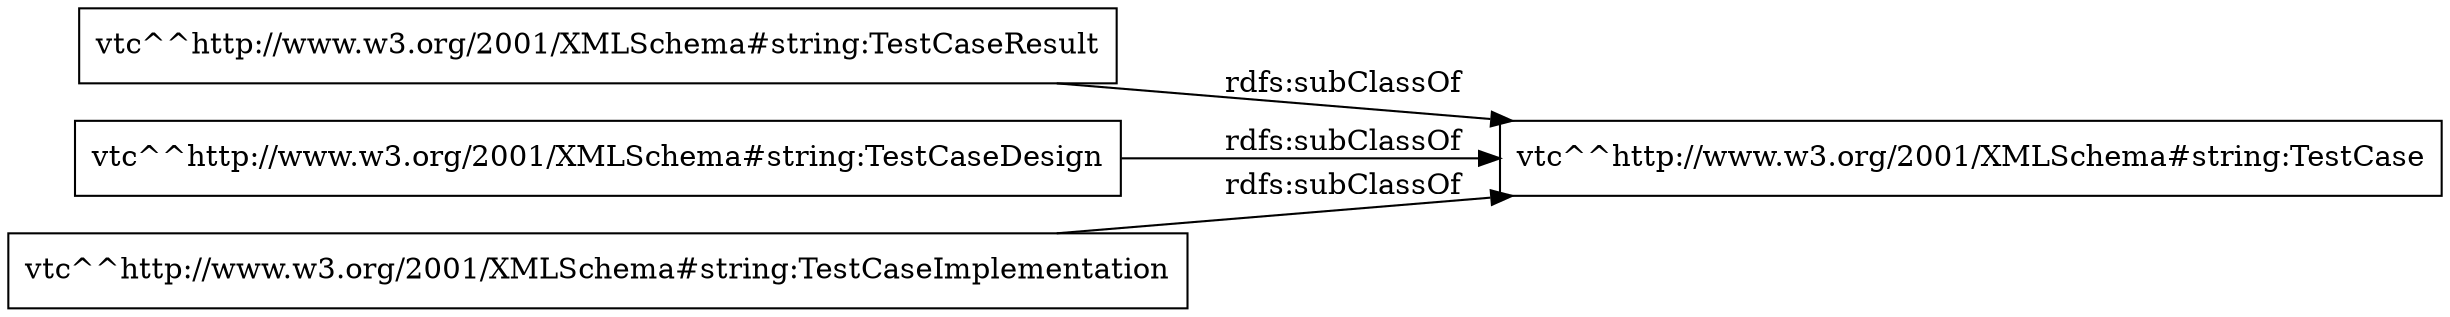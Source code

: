 digraph ar2dtool_diagram { 
rankdir=LR;
size="1000"
node [shape = rectangle, color="black"]; "vtc^^http://www.w3.org/2001/XMLSchema#string:TestCaseResult" "vtc^^http://www.w3.org/2001/XMLSchema#string:TestCase" "vtc^^http://www.w3.org/2001/XMLSchema#string:TestCaseDesign" "vtc^^http://www.w3.org/2001/XMLSchema#string:TestCaseImplementation" ; /*classes style*/
	"vtc^^http://www.w3.org/2001/XMLSchema#string:TestCaseDesign" -> "vtc^^http://www.w3.org/2001/XMLSchema#string:TestCase" [ label = "rdfs:subClassOf" ];
	"vtc^^http://www.w3.org/2001/XMLSchema#string:TestCaseResult" -> "vtc^^http://www.w3.org/2001/XMLSchema#string:TestCase" [ label = "rdfs:subClassOf" ];
	"vtc^^http://www.w3.org/2001/XMLSchema#string:TestCaseImplementation" -> "vtc^^http://www.w3.org/2001/XMLSchema#string:TestCase" [ label = "rdfs:subClassOf" ];

}
